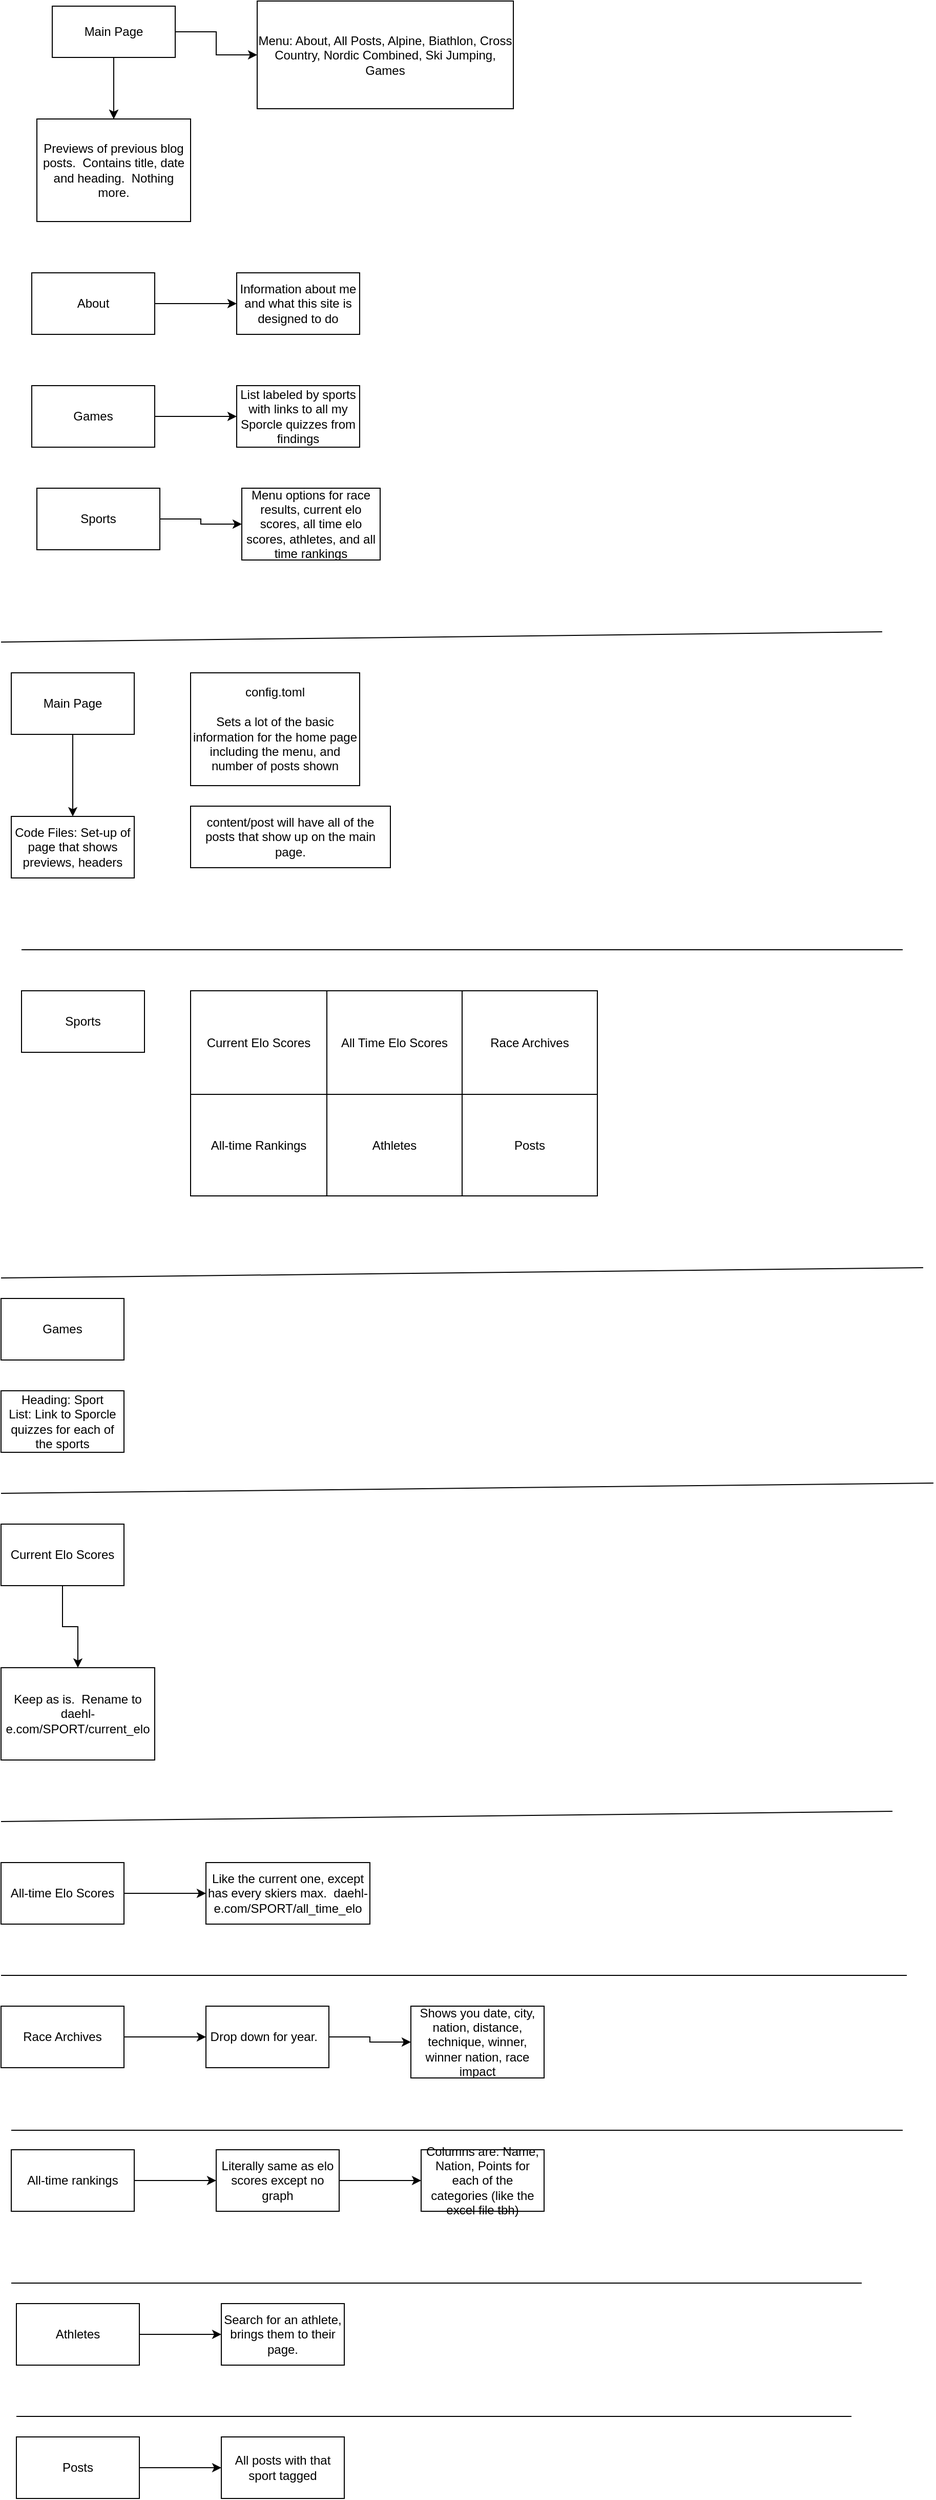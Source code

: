 <mxfile version="26.0.10">
  <diagram name="Page-1" id="IvV1RmxwQuxQX_2ZJWTI">
    <mxGraphModel dx="1269" dy="1155" grid="1" gridSize="10" guides="1" tooltips="1" connect="1" arrows="1" fold="1" page="1" pageScale="1" pageWidth="999999" pageHeight="9999999" math="0" shadow="0">
      <root>
        <mxCell id="0" />
        <mxCell id="1" parent="0" />
        <mxCell id="frBr1456pMqaE7amHZvQ-3" value="" style="edgeStyle=orthogonalEdgeStyle;rounded=0;orthogonalLoop=1;jettySize=auto;html=1;" edge="1" parent="1" source="frBr1456pMqaE7amHZvQ-1" target="frBr1456pMqaE7amHZvQ-2">
          <mxGeometry relative="1" as="geometry" />
        </mxCell>
        <mxCell id="frBr1456pMqaE7amHZvQ-4" value="" style="edgeStyle=orthogonalEdgeStyle;rounded=0;orthogonalLoop=1;jettySize=auto;html=1;" edge="1" parent="1" source="frBr1456pMqaE7amHZvQ-1" target="frBr1456pMqaE7amHZvQ-2">
          <mxGeometry relative="1" as="geometry" />
        </mxCell>
        <mxCell id="frBr1456pMqaE7amHZvQ-8" value="" style="edgeStyle=orthogonalEdgeStyle;rounded=0;orthogonalLoop=1;jettySize=auto;html=1;" edge="1" parent="1" source="frBr1456pMqaE7amHZvQ-1" target="frBr1456pMqaE7amHZvQ-7">
          <mxGeometry relative="1" as="geometry" />
        </mxCell>
        <mxCell id="frBr1456pMqaE7amHZvQ-1" value="Main Page" style="rounded=0;whiteSpace=wrap;html=1;" vertex="1" parent="1">
          <mxGeometry x="90" y="40" width="120" height="50" as="geometry" />
        </mxCell>
        <mxCell id="frBr1456pMqaE7amHZvQ-2" value="Previews of previous blog posts.&amp;nbsp; Contains title, date and heading.&amp;nbsp; Nothing more." style="whiteSpace=wrap;html=1;rounded=0;" vertex="1" parent="1">
          <mxGeometry x="75" y="150" width="150" height="100" as="geometry" />
        </mxCell>
        <mxCell id="frBr1456pMqaE7amHZvQ-7" value="Menu: About, All Posts, Alpine, Biathlon, Cross Country, Nordic Combined, Ski Jumping, Games" style="whiteSpace=wrap;html=1;rounded=0;" vertex="1" parent="1">
          <mxGeometry x="290" y="35" width="250" height="105" as="geometry" />
        </mxCell>
        <mxCell id="frBr1456pMqaE7amHZvQ-12" value="" style="edgeStyle=orthogonalEdgeStyle;rounded=0;orthogonalLoop=1;jettySize=auto;html=1;" edge="1" parent="1" source="frBr1456pMqaE7amHZvQ-10" target="frBr1456pMqaE7amHZvQ-11">
          <mxGeometry relative="1" as="geometry" />
        </mxCell>
        <mxCell id="frBr1456pMqaE7amHZvQ-10" value="About" style="rounded=0;whiteSpace=wrap;html=1;" vertex="1" parent="1">
          <mxGeometry x="70" y="300" width="120" height="60" as="geometry" />
        </mxCell>
        <mxCell id="frBr1456pMqaE7amHZvQ-11" value="Information about me and what this site is designed to do" style="whiteSpace=wrap;html=1;rounded=0;" vertex="1" parent="1">
          <mxGeometry x="270" y="300" width="120" height="60" as="geometry" />
        </mxCell>
        <mxCell id="frBr1456pMqaE7amHZvQ-19" value="" style="edgeStyle=orthogonalEdgeStyle;rounded=0;orthogonalLoop=1;jettySize=auto;html=1;" edge="1" parent="1" source="frBr1456pMqaE7amHZvQ-16" target="frBr1456pMqaE7amHZvQ-18">
          <mxGeometry relative="1" as="geometry" />
        </mxCell>
        <mxCell id="frBr1456pMqaE7amHZvQ-16" value="Games" style="rounded=0;whiteSpace=wrap;html=1;" vertex="1" parent="1">
          <mxGeometry x="70" y="410" width="120" height="60" as="geometry" />
        </mxCell>
        <mxCell id="frBr1456pMqaE7amHZvQ-18" value="List labeled by sports with links to all my Sporcle quizzes from findings" style="whiteSpace=wrap;html=1;rounded=0;" vertex="1" parent="1">
          <mxGeometry x="270" y="410" width="120" height="60" as="geometry" />
        </mxCell>
        <mxCell id="frBr1456pMqaE7amHZvQ-22" value="" style="edgeStyle=orthogonalEdgeStyle;rounded=0;orthogonalLoop=1;jettySize=auto;html=1;" edge="1" parent="1" source="frBr1456pMqaE7amHZvQ-20" target="frBr1456pMqaE7amHZvQ-21">
          <mxGeometry relative="1" as="geometry" />
        </mxCell>
        <mxCell id="frBr1456pMqaE7amHZvQ-20" value="Sports" style="rounded=0;whiteSpace=wrap;html=1;" vertex="1" parent="1">
          <mxGeometry x="75" y="510" width="120" height="60" as="geometry" />
        </mxCell>
        <mxCell id="frBr1456pMqaE7amHZvQ-21" value="Menu options for race results, current elo scores, all time elo scores, athletes, and all time rankings" style="whiteSpace=wrap;html=1;rounded=0;" vertex="1" parent="1">
          <mxGeometry x="275" y="510" width="135" height="70" as="geometry" />
        </mxCell>
        <mxCell id="frBr1456pMqaE7amHZvQ-23" value="" style="endArrow=none;html=1;rounded=0;" edge="1" parent="1">
          <mxGeometry width="50" height="50" relative="1" as="geometry">
            <mxPoint x="40" y="660" as="sourcePoint" />
            <mxPoint x="900" y="650" as="targetPoint" />
          </mxGeometry>
        </mxCell>
        <mxCell id="frBr1456pMqaE7amHZvQ-28" value="" style="edgeStyle=orthogonalEdgeStyle;rounded=0;orthogonalLoop=1;jettySize=auto;html=1;" edge="1" parent="1" source="frBr1456pMqaE7amHZvQ-24" target="frBr1456pMqaE7amHZvQ-27">
          <mxGeometry relative="1" as="geometry" />
        </mxCell>
        <mxCell id="frBr1456pMqaE7amHZvQ-24" value="Main Page" style="rounded=0;whiteSpace=wrap;html=1;" vertex="1" parent="1">
          <mxGeometry x="50" y="690" width="120" height="60" as="geometry" />
        </mxCell>
        <mxCell id="frBr1456pMqaE7amHZvQ-27" value="Code Files: Set-up of page that shows previews, headers" style="whiteSpace=wrap;html=1;rounded=0;" vertex="1" parent="1">
          <mxGeometry x="50" y="830" width="120" height="60" as="geometry" />
        </mxCell>
        <mxCell id="frBr1456pMqaE7amHZvQ-29" value="config.toml&lt;div&gt;&lt;br&gt;&lt;/div&gt;&lt;div&gt;Sets a lot of the basic information for the home page including the menu, and number of posts shown&lt;/div&gt;" style="rounded=0;whiteSpace=wrap;html=1;" vertex="1" parent="1">
          <mxGeometry x="225" y="690" width="165" height="110" as="geometry" />
        </mxCell>
        <mxCell id="frBr1456pMqaE7amHZvQ-30" value="content/post will have all of the posts that show up on the main page." style="rounded=0;whiteSpace=wrap;html=1;" vertex="1" parent="1">
          <mxGeometry x="225" y="820" width="195" height="60" as="geometry" />
        </mxCell>
        <mxCell id="frBr1456pMqaE7amHZvQ-32" value="" style="endArrow=none;html=1;rounded=0;" edge="1" parent="1">
          <mxGeometry width="50" height="50" relative="1" as="geometry">
            <mxPoint x="60" y="960" as="sourcePoint" />
            <mxPoint x="920" y="960" as="targetPoint" />
          </mxGeometry>
        </mxCell>
        <mxCell id="frBr1456pMqaE7amHZvQ-33" value="Sports" style="rounded=0;whiteSpace=wrap;html=1;" vertex="1" parent="1">
          <mxGeometry x="60" y="1000" width="120" height="60" as="geometry" />
        </mxCell>
        <mxCell id="frBr1456pMqaE7amHZvQ-34" value="" style="childLayout=tableLayout;recursiveResize=0;shadow=0;fillColor=none;" vertex="1" parent="1">
          <mxGeometry x="225" y="1000" width="397" height="200" as="geometry" />
        </mxCell>
        <mxCell id="frBr1456pMqaE7amHZvQ-35" value="" style="shape=tableRow;horizontal=0;startSize=0;swimlaneHead=0;swimlaneBody=0;top=0;left=0;bottom=0;right=0;dropTarget=0;collapsible=0;recursiveResize=0;expand=0;fontStyle=0;fillColor=none;strokeColor=inherit;" vertex="1" parent="frBr1456pMqaE7amHZvQ-34">
          <mxGeometry width="397" height="101" as="geometry" />
        </mxCell>
        <mxCell id="frBr1456pMqaE7amHZvQ-36" value="Current Elo Scores" style="connectable=0;recursiveResize=0;strokeColor=inherit;fillColor=none;align=center;whiteSpace=wrap;html=1;" vertex="1" parent="frBr1456pMqaE7amHZvQ-35">
          <mxGeometry width="133" height="101" as="geometry">
            <mxRectangle width="133" height="101" as="alternateBounds" />
          </mxGeometry>
        </mxCell>
        <mxCell id="frBr1456pMqaE7amHZvQ-37" value="All Time Elo Scores" style="connectable=0;recursiveResize=0;strokeColor=inherit;fillColor=none;align=center;whiteSpace=wrap;html=1;" vertex="1" parent="frBr1456pMqaE7amHZvQ-35">
          <mxGeometry x="133" width="132" height="101" as="geometry">
            <mxRectangle width="132" height="101" as="alternateBounds" />
          </mxGeometry>
        </mxCell>
        <mxCell id="frBr1456pMqaE7amHZvQ-49" value="Race Archives" style="connectable=0;recursiveResize=0;strokeColor=inherit;fillColor=none;align=center;whiteSpace=wrap;html=1;" vertex="1" parent="frBr1456pMqaE7amHZvQ-35">
          <mxGeometry x="265" width="132" height="101" as="geometry">
            <mxRectangle width="132" height="101" as="alternateBounds" />
          </mxGeometry>
        </mxCell>
        <mxCell id="frBr1456pMqaE7amHZvQ-39" style="shape=tableRow;horizontal=0;startSize=0;swimlaneHead=0;swimlaneBody=0;top=0;left=0;bottom=0;right=0;dropTarget=0;collapsible=0;recursiveResize=0;expand=0;fontStyle=0;fillColor=none;strokeColor=inherit;" vertex="1" parent="frBr1456pMqaE7amHZvQ-34">
          <mxGeometry y="101" width="397" height="99" as="geometry" />
        </mxCell>
        <mxCell id="frBr1456pMqaE7amHZvQ-40" value="All-time Rankings" style="connectable=0;recursiveResize=0;strokeColor=inherit;fillColor=none;align=center;whiteSpace=wrap;html=1;" vertex="1" parent="frBr1456pMqaE7amHZvQ-39">
          <mxGeometry width="133" height="99" as="geometry">
            <mxRectangle width="133" height="99" as="alternateBounds" />
          </mxGeometry>
        </mxCell>
        <mxCell id="frBr1456pMqaE7amHZvQ-41" value="Athletes" style="connectable=0;recursiveResize=0;strokeColor=inherit;fillColor=none;align=center;whiteSpace=wrap;html=1;" vertex="1" parent="frBr1456pMqaE7amHZvQ-39">
          <mxGeometry x="133" width="132" height="99" as="geometry">
            <mxRectangle width="132" height="99" as="alternateBounds" />
          </mxGeometry>
        </mxCell>
        <mxCell id="frBr1456pMqaE7amHZvQ-50" value="Posts" style="connectable=0;recursiveResize=0;strokeColor=inherit;fillColor=none;align=center;whiteSpace=wrap;html=1;" vertex="1" parent="frBr1456pMqaE7amHZvQ-39">
          <mxGeometry x="265" width="132" height="99" as="geometry">
            <mxRectangle width="132" height="99" as="alternateBounds" />
          </mxGeometry>
        </mxCell>
        <mxCell id="frBr1456pMqaE7amHZvQ-51" value="" style="endArrow=none;html=1;rounded=0;" edge="1" parent="1">
          <mxGeometry width="50" height="50" relative="1" as="geometry">
            <mxPoint x="40" y="1280" as="sourcePoint" />
            <mxPoint x="940" y="1270" as="targetPoint" />
          </mxGeometry>
        </mxCell>
        <mxCell id="frBr1456pMqaE7amHZvQ-53" value="Games" style="rounded=0;whiteSpace=wrap;html=1;" vertex="1" parent="1">
          <mxGeometry x="40" y="1300" width="120" height="60" as="geometry" />
        </mxCell>
        <mxCell id="frBr1456pMqaE7amHZvQ-82" value="Heading: Sport&lt;div&gt;List: Link to Sporcle quizzes for each of the sports&lt;/div&gt;" style="rounded=0;whiteSpace=wrap;html=1;" vertex="1" parent="1">
          <mxGeometry x="40" y="1390" width="120" height="60" as="geometry" />
        </mxCell>
        <mxCell id="frBr1456pMqaE7amHZvQ-83" value="" style="endArrow=none;html=1;rounded=0;" edge="1" parent="1">
          <mxGeometry width="50" height="50" relative="1" as="geometry">
            <mxPoint x="40" y="1490" as="sourcePoint" />
            <mxPoint x="950" y="1480" as="targetPoint" />
          </mxGeometry>
        </mxCell>
        <mxCell id="frBr1456pMqaE7amHZvQ-87" value="" style="edgeStyle=orthogonalEdgeStyle;rounded=0;orthogonalLoop=1;jettySize=auto;html=1;" edge="1" parent="1" source="frBr1456pMqaE7amHZvQ-85" target="frBr1456pMqaE7amHZvQ-86">
          <mxGeometry relative="1" as="geometry" />
        </mxCell>
        <mxCell id="frBr1456pMqaE7amHZvQ-85" value="Current Elo Scores" style="rounded=0;whiteSpace=wrap;html=1;" vertex="1" parent="1">
          <mxGeometry x="40" y="1520" width="120" height="60" as="geometry" />
        </mxCell>
        <mxCell id="frBr1456pMqaE7amHZvQ-86" value="Keep as is.&amp;nbsp; Rename to daehl-e.com/SPORT/current_elo" style="whiteSpace=wrap;html=1;rounded=0;" vertex="1" parent="1">
          <mxGeometry x="40" y="1660" width="150" height="90" as="geometry" />
        </mxCell>
        <mxCell id="frBr1456pMqaE7amHZvQ-88" value="" style="endArrow=none;html=1;rounded=0;" edge="1" parent="1">
          <mxGeometry width="50" height="50" relative="1" as="geometry">
            <mxPoint x="40" y="1810" as="sourcePoint" />
            <mxPoint x="910" y="1800" as="targetPoint" />
          </mxGeometry>
        </mxCell>
        <mxCell id="frBr1456pMqaE7amHZvQ-91" value="" style="edgeStyle=orthogonalEdgeStyle;rounded=0;orthogonalLoop=1;jettySize=auto;html=1;" edge="1" parent="1" source="frBr1456pMqaE7amHZvQ-89" target="frBr1456pMqaE7amHZvQ-90">
          <mxGeometry relative="1" as="geometry" />
        </mxCell>
        <mxCell id="frBr1456pMqaE7amHZvQ-89" value="All-time Elo Scores" style="rounded=0;whiteSpace=wrap;html=1;" vertex="1" parent="1">
          <mxGeometry x="40" y="1850" width="120" height="60" as="geometry" />
        </mxCell>
        <mxCell id="frBr1456pMqaE7amHZvQ-90" value="Like the current one, except has every skiers max.&amp;nbsp; daehl-e.com/SPORT/all_time_elo" style="whiteSpace=wrap;html=1;rounded=0;" vertex="1" parent="1">
          <mxGeometry x="240" y="1850" width="160" height="60" as="geometry" />
        </mxCell>
        <mxCell id="frBr1456pMqaE7amHZvQ-92" value="" style="endArrow=none;html=1;rounded=0;" edge="1" parent="1">
          <mxGeometry width="50" height="50" relative="1" as="geometry">
            <mxPoint x="40" y="1960" as="sourcePoint" />
            <mxPoint x="924" y="1960" as="targetPoint" />
          </mxGeometry>
        </mxCell>
        <mxCell id="frBr1456pMqaE7amHZvQ-95" value="" style="edgeStyle=orthogonalEdgeStyle;rounded=0;orthogonalLoop=1;jettySize=auto;html=1;" edge="1" parent="1" source="frBr1456pMqaE7amHZvQ-93" target="frBr1456pMqaE7amHZvQ-94">
          <mxGeometry relative="1" as="geometry" />
        </mxCell>
        <mxCell id="frBr1456pMqaE7amHZvQ-93" value="Race Archives" style="rounded=0;whiteSpace=wrap;html=1;" vertex="1" parent="1">
          <mxGeometry x="40" y="1990" width="120" height="60" as="geometry" />
        </mxCell>
        <mxCell id="frBr1456pMqaE7amHZvQ-97" value="" style="edgeStyle=orthogonalEdgeStyle;rounded=0;orthogonalLoop=1;jettySize=auto;html=1;" edge="1" parent="1" source="frBr1456pMqaE7amHZvQ-94" target="frBr1456pMqaE7amHZvQ-96">
          <mxGeometry relative="1" as="geometry" />
        </mxCell>
        <mxCell id="frBr1456pMqaE7amHZvQ-94" value="Drop down for year.&amp;nbsp;&amp;nbsp;" style="whiteSpace=wrap;html=1;rounded=0;" vertex="1" parent="1">
          <mxGeometry x="240" y="1990" width="120" height="60" as="geometry" />
        </mxCell>
        <mxCell id="frBr1456pMqaE7amHZvQ-96" value="Shows you date, city, nation, distance, technique, winner, winner nation, race impact" style="whiteSpace=wrap;html=1;rounded=0;" vertex="1" parent="1">
          <mxGeometry x="440" y="1990" width="130" height="70" as="geometry" />
        </mxCell>
        <mxCell id="frBr1456pMqaE7amHZvQ-98" value="" style="endArrow=none;html=1;rounded=0;" edge="1" parent="1">
          <mxGeometry width="50" height="50" relative="1" as="geometry">
            <mxPoint x="920" y="2111" as="sourcePoint" />
            <mxPoint x="50" y="2111" as="targetPoint" />
          </mxGeometry>
        </mxCell>
        <mxCell id="frBr1456pMqaE7amHZvQ-101" value="" style="edgeStyle=orthogonalEdgeStyle;rounded=0;orthogonalLoop=1;jettySize=auto;html=1;" edge="1" parent="1" source="frBr1456pMqaE7amHZvQ-99" target="frBr1456pMqaE7amHZvQ-100">
          <mxGeometry relative="1" as="geometry" />
        </mxCell>
        <mxCell id="frBr1456pMqaE7amHZvQ-99" value="All-time rankings" style="rounded=0;whiteSpace=wrap;html=1;" vertex="1" parent="1">
          <mxGeometry x="50" y="2130" width="120" height="60" as="geometry" />
        </mxCell>
        <mxCell id="frBr1456pMqaE7amHZvQ-103" value="" style="edgeStyle=orthogonalEdgeStyle;rounded=0;orthogonalLoop=1;jettySize=auto;html=1;" edge="1" parent="1" source="frBr1456pMqaE7amHZvQ-100" target="frBr1456pMqaE7amHZvQ-102">
          <mxGeometry relative="1" as="geometry" />
        </mxCell>
        <mxCell id="frBr1456pMqaE7amHZvQ-100" value="Literally same as elo scores except no graph" style="whiteSpace=wrap;html=1;rounded=0;" vertex="1" parent="1">
          <mxGeometry x="250" y="2130" width="120" height="60" as="geometry" />
        </mxCell>
        <mxCell id="frBr1456pMqaE7amHZvQ-102" value="Columns are: Name, Nation, Points for each of the categories (like the excel file tbh)" style="whiteSpace=wrap;html=1;rounded=0;" vertex="1" parent="1">
          <mxGeometry x="450" y="2130" width="120" height="60" as="geometry" />
        </mxCell>
        <mxCell id="frBr1456pMqaE7amHZvQ-108" value="" style="edgeStyle=orthogonalEdgeStyle;rounded=0;orthogonalLoop=1;jettySize=auto;html=1;" edge="1" parent="1" source="frBr1456pMqaE7amHZvQ-104" target="frBr1456pMqaE7amHZvQ-107">
          <mxGeometry relative="1" as="geometry" />
        </mxCell>
        <mxCell id="frBr1456pMqaE7amHZvQ-104" value="Athletes" style="rounded=0;whiteSpace=wrap;html=1;" vertex="1" parent="1">
          <mxGeometry x="55" y="2280" width="120" height="60" as="geometry" />
        </mxCell>
        <mxCell id="frBr1456pMqaE7amHZvQ-105" value="" style="endArrow=none;html=1;rounded=0;" edge="1" parent="1">
          <mxGeometry width="50" height="50" relative="1" as="geometry">
            <mxPoint x="50" y="2260" as="sourcePoint" />
            <mxPoint x="880" y="2260" as="targetPoint" />
          </mxGeometry>
        </mxCell>
        <mxCell id="frBr1456pMqaE7amHZvQ-106" value="" style="endArrow=none;html=1;rounded=0;" edge="1" parent="1">
          <mxGeometry width="50" height="50" relative="1" as="geometry">
            <mxPoint x="55" y="2390" as="sourcePoint" />
            <mxPoint x="870" y="2390" as="targetPoint" />
          </mxGeometry>
        </mxCell>
        <mxCell id="frBr1456pMqaE7amHZvQ-107" value="Search for an athlete, brings them to their page." style="whiteSpace=wrap;html=1;rounded=0;" vertex="1" parent="1">
          <mxGeometry x="255" y="2280" width="120" height="60" as="geometry" />
        </mxCell>
        <mxCell id="frBr1456pMqaE7amHZvQ-111" value="" style="edgeStyle=orthogonalEdgeStyle;rounded=0;orthogonalLoop=1;jettySize=auto;html=1;" edge="1" parent="1" source="frBr1456pMqaE7amHZvQ-109" target="frBr1456pMqaE7amHZvQ-110">
          <mxGeometry relative="1" as="geometry" />
        </mxCell>
        <mxCell id="frBr1456pMqaE7amHZvQ-109" value="Posts" style="rounded=0;whiteSpace=wrap;html=1;" vertex="1" parent="1">
          <mxGeometry x="55" y="2410" width="120" height="60" as="geometry" />
        </mxCell>
        <mxCell id="frBr1456pMqaE7amHZvQ-110" value="All posts with that sport tagged" style="whiteSpace=wrap;html=1;rounded=0;" vertex="1" parent="1">
          <mxGeometry x="255" y="2410" width="120" height="60" as="geometry" />
        </mxCell>
      </root>
    </mxGraphModel>
  </diagram>
</mxfile>
